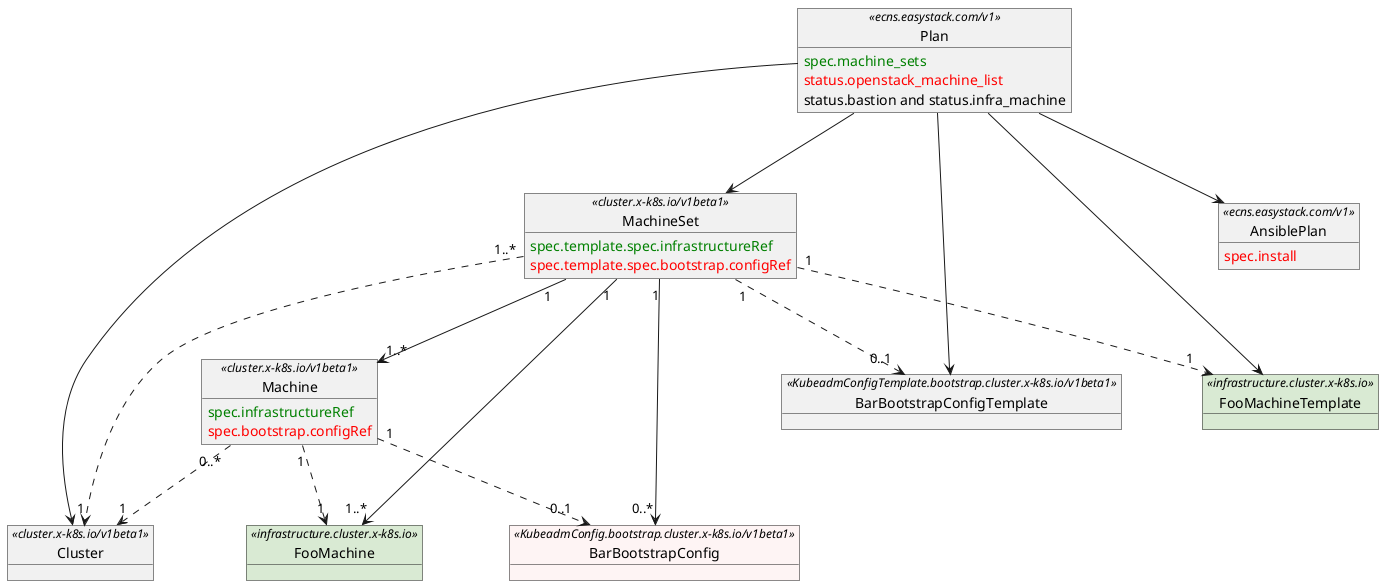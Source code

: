 @startuml crd

skinparam nodesep 80
skinparam ranksep 80
skinparam object {
    backgroundColor<< infrastructure.cluster.x-k8s.io >> #D9EAD3
    backgroundColor<< KubeadmConfig.bootstrap.cluster.x-k8s.io/v1beta1 >> #FEF4F4
}

object Plan << ecns.easystack.com/v1 >> {
    <font color="Green">spec.machine_sets</font>
    <font color="Red">status.openstack_machine_list</font>
    <font color="Black">status.bastion and status.infra_machine</font>
}

' cluster.x-k8s.io/v1alpha3
object Cluster << cluster.x-k8s.io/v1beta1 >>

object MachineSet << cluster.x-k8s.io/v1beta1 >> {
    <font color="Green">spec.template.spec.infrastructureRef</font>
    <font color="Red">spec.template.spec.bootstrap.configRef</font>
}
object Machine << cluster.x-k8s.io/v1beta1 >> {
    <font color="Green">spec.infrastructureRef</font>
    <font color="Red">spec.bootstrap.configRef</font>
}

object AnsiblePlan << ecns.easystack.com/v1 >> {
    <font color="Red">spec.install</font>
}

' bootstrap.cluster.x-k8s.io/v1alpha3
object BarBootstrapConfig << KubeadmConfig.bootstrap.cluster.x-k8s.io/v1beta1 >>
object BarBootstrapConfigTemplate << KubeadmConfigTemplate.bootstrap.cluster.x-k8s.io/v1beta1 >>

' Infrastructure provider CRD
object FooMachineTemplate << infrastructure.cluster.x-k8s.io >>
object FooMachine << infrastructure.cluster.x-k8s.io >>

' The straight lines (-->) represent "management". For example, "MachineSet
' manages Machines". The dotted line (..>)represents "reference". For example,
' "Machine `spec.infrastructureRef` field references FooMachine".
'
' The direction of the arrows indicates the direction of "management" or
' "reference". For example, "the relationship between MachineSet and Machine is
' management from MachineSet to Machine", so the arrow points from MachineSet
' to Machine.

Plan  -->  FooMachineTemplate
Plan  -->  MachineSet
Plan  -->  BarBootstrapConfigTemplate
Plan  -->  Cluster
Plan  -->  AnsiblePlan
MachineSet "1..*" ..> "1" Cluster
MachineSet "1" ..> "1" FooMachineTemplate
MachineSet "1" ..> "0..1" BarBootstrapConfigTemplate
MachineSet "1" --> "1..*" Machine
MachineSet "1" --> "1..*" FooMachine
MachineSet "1" --> "0..*" BarBootstrapConfig
Machine "0..*" ..> "1" Cluster
Machine "1" ..> "1" FooMachine
Machine "1" ..> "0..1" BarBootstrapConfig

@endurl
